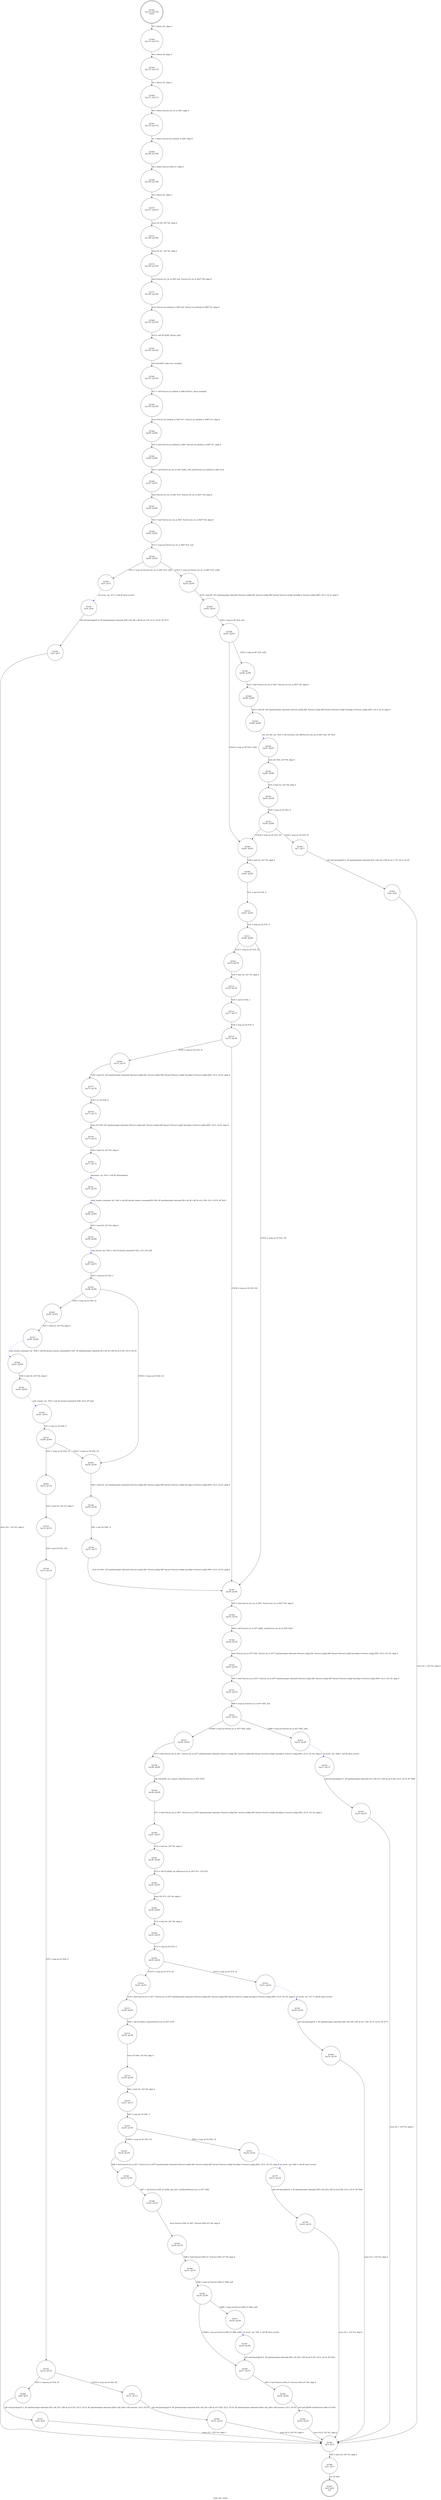 digraph smtp_init_crypto {
label="smtp_init_crypto"
7261 [label="N7261\n(rp:0, ep:0)\nexit", shape="doublecircle"]
7262 [label="N7262\n(rp:114, ep:114)\nentry", shape="doublecircle"]
7262 -> 7264 [label="%3 = alloca i32, align 4"]
7264 [label="N7264\n(rp:113, ep:113)", shape="circle"]
7264 -> 7265 [label="%4 = alloca i32, align 4"]
7265 [label="N7265\n(rp:112, ep:112)", shape="circle"]
7265 -> 7266 [label="%5 = alloca i32, align 4"]
7266 [label="N7266\n(rp:111, ep:111)", shape="circle"]
7266 -> 7267 [label="%6 = alloca %struct.ssl_ctx_st.362*, align 8"]
7267 [label="N7267\n(rp:110, ep:110)", shape="circle"]
7267 -> 7268 [label="%7 = alloca %struct.ssl_method_st.348*, align 8"]
7268 [label="N7268\n(rp:109, ep:109)", shape="circle"]
7268 -> 7269 [label="%8 = alloca %struct.x509_st*, align 8"]
7269 [label="N7269\n(rp:108, ep:108)", shape="circle"]
7269 -> 7270 [label="%9 = alloca i32, align 4"]
7270 [label="N7270\n(rp:107, ep:107)", shape="circle"]
7270 -> 7272 [label="store i32 %0, i32* %4, align 4"]
7272 [label="N7272\n(rp:106, ep:106)", shape="circle"]
7272 -> 7275 [label="store i32 %1, i32* %5, align 4"]
7275 [label="N7275\n(rp:105, ep:105)", shape="circle"]
7275 -> 7277 [label="store %struct.ssl_ctx_st.362* null, %struct.ssl_ctx_st.362** %6, align 8"]
7277 [label="N7277\n(rp:104, ep:104)", shape="circle"]
7277 -> 7280 [label="store %struct.ssl_method_st.348* null, %struct.ssl_method_st.348** %7, align 8"]
7280 [label="N7280\n(rp:103, ep:103)", shape="circle"]
7280 -> 7281 [label="%10 = call i32 @SSL_library_init()"]
7281 [label="N7281\n(rp:102, ep:102)", shape="circle"]
7281 -> 7282 [label="call void @SSL_load_error_strings()"]
7282 [label="N7282\n(rp:101, ep:101)", shape="circle"]
7282 -> 7283 [label="%11 = call %struct.ssl_method_st.348* @TLSv1_client_method()"]
7283 [label="N7283\n(rp:100, ep:100)", shape="circle"]
7283 -> 7284 [label="store %struct.ssl_method_st.348* %11, %struct.ssl_method_st.348** %7, align 8"]
7284 [label="N7284\n(rp:99, ep:99)", shape="circle"]
7284 -> 7285 [label="%12 = load %struct.ssl_method_st.348*, %struct.ssl_method_st.348** %7, align 8"]
7285 [label="N7285\n(rp:98, ep:98)", shape="circle"]
7285 -> 7286 [label="%13 = call %struct.ssl_ctx_st.362* @SSL_CTX_new(%struct.ssl_method_st.348* %12)"]
7286 [label="N7286\n(rp:97, ep:97)", shape="circle"]
7286 -> 7287 [label="store %struct.ssl_ctx_st.362* %13, %struct.ssl_ctx_st.362** %6, align 8"]
7287 [label="N7287\n(rp:96, ep:96)", shape="circle"]
7287 -> 7288 [label="%14 = load %struct.ssl_ctx_st.362*, %struct.ssl_ctx_st.362** %6, align 8"]
7288 [label="N7288\n(rp:95, ep:95)", shape="circle"]
7288 -> 7289 [label="%15 = icmp eq %struct.ssl_ctx_st.362* %14, null"]
7289 [label="N7289\n(rp:94, ep:94)", shape="circle"]
7289 -> 7395 [label="[%15 = icmp eq %struct.ssl_ctx_st.362* %14, null]"]
7289 -> 7396 [label="[!(%15 = icmp eq %struct.ssl_ctx_st.362* %14, null)]"]
7291 [label="N7291\n(rp:4, ep:4)", shape="circle"]
7291 -> 7292 [label="call void @syslog(i32 4, i8* getelementptr inbounds ([46 x i8], [46 x i8]* @.str.178, i32 0, i32 0), i8* %17)"]
7292 [label="N7292\n(rp:3, ep:3)", shape="circle"]
7292 -> 7393 [label="store i32 1, i32* %3, align 4"]
7295 [label="N7295\n(rp:92, ep:92)", shape="circle"]
7295 -> 7296 [label="%20 = icmp ne i8* %19, null"]
7296 [label="N7296\n(rp:91, ep:91)", shape="circle"]
7296 -> 7397 [label="[%20 = icmp ne i8* %19, null]"]
7296 -> 7308 [label="[!(%20 = icmp ne i8* %19, null)]"]
7298 [label="N7298\n(rp:89, ep:89)", shape="circle"]
7298 -> 7299 [label="%23 = load i8*, i8** getelementptr inbounds (%struct.config.346, %struct.config.346* bitcast (%struct.config* @config to %struct.config.346*), i32 0, i32 5), align 8"]
7299 [label="N7299\n(rp:88, ep:88)", shape="circle"]
7299 -> 7300 [label="init_cert_file --@-- %24 = call i32 @init_cert_file(%struct.ssl_ctx_st.362* %22, i8* %23)", style="dashed", color="blue"]
7300 [label="N7300\n(rp:87, ep:87)", shape="circle"]
7300 -> 7301 [label="store i32 %24, i32* %9, align 4"]
7301 [label="N7301\n(rp:86, ep:86)", shape="circle"]
7301 -> 7302 [label="%25 = load i32, i32* %9, align 4"]
7302 [label="N7302\n(rp:85, ep:85)", shape="circle"]
7302 -> 7303 [label="%26 = icmp ne i32 %25, 0"]
7303 [label="N7303\n(rp:84, ep:84)", shape="circle"]
7303 -> 7399 [label="[%26 = icmp ne i32 %25, 0]"]
7303 -> 7308 [label="[!(%26 = icmp ne i32 %25, 0)]"]
7305 [label="N7305\n(rp:6, ep:6)", shape="circle"]
7305 -> 7393 [label="store i32 1, i32* %3, align 4"]
7308 [label="N7308\n(rp:83, ep:83)", shape="circle"]
7308 -> 7309 [label="%30 = load i32, i32* %5, align 4"]
7309 [label="N7309\n(rp:82, ep:82)", shape="circle"]
7309 -> 7310 [label="%31 = and i32 %30, 4"]
7310 [label="N7310\n(rp:81, ep:81)", shape="circle"]
7310 -> 7311 [label="%32 = icmp ne i32 %31, 0"]
7311 [label="N7311\n(rp:80, ep:80)", shape="circle"]
7311 -> 7401 [label="[%32 = icmp ne i32 %31, 0]"]
7311 -> 7347 [label="[!(%32 = icmp ne i32 %31, 0)]"]
7313 [label="N7313\n(rp:78, ep:78)", shape="circle"]
7313 -> 7314 [label="%35 = and i32 %34, 2"]
7314 [label="N7314\n(rp:77, ep:77)", shape="circle"]
7314 -> 7315 [label="%36 = icmp ne i32 %35, 0"]
7315 [label="N7315\n(rp:76, ep:76)", shape="circle"]
7315 -> 7403 [label="[%36 = icmp ne i32 %35, 0]"]
7315 -> 7347 [label="[!(%36 = icmp ne i32 %35, 0)]"]
7317 [label="N7317\n(rp:74, ep:74)", shape="circle"]
7317 -> 7318 [label="%39 = or i32 %38, 8"]
7318 [label="N7318\n(rp:73, ep:73)", shape="circle"]
7318 -> 7319 [label="store i32 %39, i32* getelementptr inbounds (%struct.config.346, %struct.config.346* bitcast (%struct.config* @config to %struct.config.346*), i32 0, i32 6), align 8"]
7319 [label="N7319\n(rp:72, ep:72)", shape="circle"]
7319 -> 7320 [label="%40 = load i32, i32* %4, align 4"]
7320 [label="N7320\n(rp:71, ep:71)", shape="circle"]
7320 -> 7321 [label="hostname --@-- %41 = call i8* @hostname()", style="dashed", color="blue"]
7321 [label="N7321\n(rp:70, ep:70)", shape="circle"]
7321 -> 7322 [label="send_remote_command --@-- %42 = call i64 @send_remote_command(i32 %40, i8* getelementptr inbounds ([8 x i8], [8 x i8]* @.str.2.180, i32 0, i32 0), i8* %41)", style="dashed", color="blue"]
7322 [label="N7322\n(rp:69, ep:69)", shape="circle"]
7322 -> 7323 [label="%43 = load i32, i32* %4, align 4"]
7323 [label="N7323\n(rp:68, ep:68)", shape="circle"]
7323 -> 7324 [label="read_remote --@-- %44 = call i32 @read_remote(i32 %43, i32 0, i8* null)", style="dashed", color="blue"]
7324 [label="N7324\n(rp:67, ep:67)", shape="circle"]
7324 -> 7325 [label="%45 = icmp eq i32 %44, 2"]
7325 [label="N7325\n(rp:66, ep:66)", shape="circle"]
7325 -> 7405 [label="[%45 = icmp eq i32 %44, 2]"]
7325 -> 7343 [label="[!(%45 = icmp eq i32 %44, 2)]"]
7327 [label="N7327\n(rp:64, ep:64)", shape="circle"]
7327 -> 7328 [label="send_remote_command --@-- %48 = call i64 @send_remote_command(i32 %47, i8* getelementptr inbounds ([9 x i8], [9 x i8]* @.str.3.181, i32 0, i32 0))", style="dashed", color="blue"]
7328 [label="N7328\n(rp:63, ep:63)", shape="circle"]
7328 -> 7329 [label="%49 = load i32, i32* %4, align 4"]
7329 [label="N7329\n(rp:62, ep:62)", shape="circle"]
7329 -> 7330 [label="read_remote --@-- %50 = call i32 @read_remote(i32 %49, i32 0, i8* null)", style="dashed", color="blue"]
7330 [label="N7330\n(rp:61, ep:61)", shape="circle"]
7330 -> 7331 [label="%51 = icmp ne i32 %50, 2"]
7331 [label="N7331\n(rp:60, ep:60)", shape="circle"]
7331 -> 7407 [label="[%51 = icmp ne i32 %50, 2]"]
7331 -> 7343 [label="[!(%51 = icmp ne i32 %50, 2)]"]
7333 [label="N7333\n(rp:14, ep:14)", shape="circle"]
7333 -> 7334 [label="%54 = and i32 %53, 128"]
7334 [label="N7334\n(rp:13, ep:13)", shape="circle"]
7334 -> 7335 [label="%55 = icmp eq i32 %54, 0"]
7335 [label="N7335\n(rp:12, ep:12)", shape="circle"]
7335 -> 7409 [label="[%55 = icmp eq i32 %54, 0]"]
7335 -> 7410 [label="[!(%55 = icmp eq i32 %54, 0)]"]
7337 [label="N7337\n(rp:8, ep:8)", shape="circle"]
7337 -> 7393 [label="store i32 1, i32* %3, align 4"]
7340 [label="N7340\n(rp:10, ep:10)", shape="circle"]
7340 -> 7393 [label="store i32 0, i32* %3, align 4"]
7343 [label="N7343\n(rp:59, ep:59)", shape="circle"]
7343 -> 7344 [label="%60 = load i32, i32* getelementptr inbounds (%struct.config.346, %struct.config.346* bitcast (%struct.config* @config to %struct.config.346*), i32 0, i32 6), align 8"]
7344 [label="N7344\n(rp:58, ep:58)", shape="circle"]
7344 -> 7345 [label="%61 = and i32 %60, -9"]
7345 [label="N7345\n(rp:57, ep:57)", shape="circle"]
7345 -> 7347 [label="store i32 %61, i32* getelementptr inbounds (%struct.config.346, %struct.config.346* bitcast (%struct.config* @config to %struct.config.346*), i32 0, i32 6), align 8"]
7347 [label="N7347\n(rp:56, ep:56)", shape="circle"]
7347 -> 7348 [label="%63 = load %struct.ssl_ctx_st.362*, %struct.ssl_ctx_st.362** %6, align 8"]
7348 [label="N7348\n(rp:55, ep:55)", shape="circle"]
7348 -> 7349 [label="%64 = call %struct.ssl_st.347* @SSL_new(%struct.ssl_ctx_st.362* %63)"]
7349 [label="N7349\n(rp:54, ep:54)", shape="circle"]
7349 -> 7350 [label="store %struct.ssl_st.347* %64, %struct.ssl_st.347** getelementptr inbounds (%struct.config.346, %struct.config.346* bitcast (%struct.config* @config to %struct.config.346*), i32 0, i32 10), align 8"]
7350 [label="N7350\n(rp:53, ep:53)", shape="circle"]
7350 -> 7351 [label="%65 = load %struct.ssl_st.347*, %struct.ssl_st.347** getelementptr inbounds (%struct.config.346, %struct.config.346* bitcast (%struct.config* @config to %struct.config.346*), i32 0, i32 10), align 8"]
7351 [label="N7351\n(rp:52, ep:52)", shape="circle"]
7351 -> 7352 [label="%66 = icmp eq %struct.ssl_st.347* %65, null"]
7352 [label="N7352\n(rp:51, ep:51)", shape="circle"]
7352 -> 7411 [label="[%66 = icmp eq %struct.ssl_st.347* %65, null]"]
7352 -> 7412 [label="[!(%66 = icmp eq %struct.ssl_st.347* %65, null)]"]
7354 [label="N7354\n(rp:17, ep:17)", shape="circle"]
7354 -> 7355 [label="call void @syslog(i32 5, i8* getelementptr inbounds ([57 x i8], [57 x i8]* @.str.6.184, i32 0, i32 0), i8* %68)"]
7355 [label="N7355\n(rp:16, ep:16)", shape="circle"]
7355 -> 7393 [label="store i32 1, i32* %3, align 4"]
7358 [label="N7358\n(rp:49, ep:49)", shape="circle"]
7358 -> 7359 [label="call void @SSL_set_connect_state(%struct.ssl_st.347* %70)"]
7359 [label="N7359\n(rp:48, ep:48)", shape="circle"]
7359 -> 7360 [label="%71 = load %struct.ssl_st.347*, %struct.ssl_st.347** getelementptr inbounds (%struct.config.346, %struct.config.346* bitcast (%struct.config* @config to %struct.config.346*), i32 0, i32 10), align 8"]
7360 [label="N7360\n(rp:47, ep:47)", shape="circle"]
7360 -> 7361 [label="%72 = load i32, i32* %4, align 4"]
7361 [label="N7361\n(rp:46, ep:46)", shape="circle"]
7361 -> 7362 [label="%73 = call i32 @SSL_set_fd(%struct.ssl_st.347* %71, i32 %72)"]
7362 [label="N7362\n(rp:45, ep:45)", shape="circle"]
7362 -> 7363 [label="store i32 %73, i32* %9, align 4"]
7363 [label="N7363\n(rp:44, ep:44)", shape="circle"]
7363 -> 7364 [label="%74 = load i32, i32* %9, align 4"]
7364 [label="N7364\n(rp:43, ep:43)", shape="circle"]
7364 -> 7365 [label="%75 = icmp eq i32 %74, 0"]
7365 [label="N7365\n(rp:42, ep:42)", shape="circle"]
7365 -> 7413 [label="[%75 = icmp eq i32 %74, 0]"]
7365 -> 7414 [label="[!(%75 = icmp eq i32 %74, 0)]"]
7367 [label="N7367\n(rp:20, ep:20)", shape="circle"]
7367 -> 7368 [label="call void @syslog(i32 5, i8* getelementptr inbounds ([48 x i8], [48 x i8]* @.str.7.185, i32 0, i32 0), i8* %77)"]
7368 [label="N7368\n(rp:19, ep:19)", shape="circle"]
7368 -> 7393 [label="store i32 1, i32* %3, align 4"]
7371 [label="N7371\n(rp:40, ep:40)", shape="circle"]
7371 -> 7372 [label="%80 = call i32 @SSL_connect(%struct.ssl_st.347* %79)"]
7372 [label="N7372\n(rp:39, ep:39)", shape="circle"]
7372 -> 7373 [label="store i32 %80, i32* %9, align 4"]
7373 [label="N7373\n(rp:38, ep:38)", shape="circle"]
7373 -> 7374 [label="%81 = load i32, i32* %9, align 4"]
7374 [label="N7374\n(rp:37, ep:37)", shape="circle"]
7374 -> 7375 [label="%82 = icmp slt i32 %81, 0"]
7375 [label="N7375\n(rp:36, ep:36)", shape="circle"]
7375 -> 7415 [label="[%82 = icmp slt i32 %81, 0]"]
7375 -> 7416 [label="[!(%82 = icmp slt i32 %81, 0)]"]
7377 [label="N7377\n(rp:23, ep:23)", shape="circle"]
7377 -> 7378 [label="call void @syslog(i32 3, i8* getelementptr inbounds ([59 x i8], [59 x i8]* @.str.8.186, i32 0, i32 0), i8* %84)"]
7378 [label="N7378\n(rp:22, ep:22)", shape="circle"]
7378 -> 7393 [label="store i32 1, i32* %3, align 4"]
7381 [label="N7381\n(rp:34, ep:34)", shape="circle"]
7381 -> 7382 [label="%87 = call %struct.x509_st* @SSL_get_peer_certificate(%struct.ssl_st.347* %86)"]
7382 [label="N7382\n(rp:33, ep:33)", shape="circle"]
7382 -> 7383 [label="store %struct.x509_st* %87, %struct.x509_st** %8, align 8"]
7383 [label="N7383\n(rp:32, ep:32)", shape="circle"]
7383 -> 7384 [label="%88 = load %struct.x509_st*, %struct.x509_st** %8, align 8"]
7384 [label="N7384\n(rp:31, ep:31)", shape="circle"]
7384 -> 7385 [label="%89 = icmp eq %struct.x509_st* %88, null"]
7385 [label="N7385\n(rp:30, ep:30)", shape="circle"]
7385 -> 7417 [label="[%89 = icmp eq %struct.x509_st* %88, null]"]
7385 -> 7389 [label="[!(%89 = icmp eq %struct.x509_st* %88, null)]"]
7387 [label="N7387\n(rp:28, ep:28)", shape="circle"]
7387 -> 7389 [label="call void @syslog(i32 4, i8* getelementptr inbounds ([63 x i8], [63 x i8]* @.str.9.187, i32 0, i32 0), i8* %91)"]
7389 [label="N7389\n(rp:27, ep:27)", shape="circle"]
7389 -> 7390 [label="%93 = load %struct.x509_st*, %struct.x509_st** %8, align 8"]
7390 [label="N7390\n(rp:26, ep:26)", shape="circle"]
7390 -> 7391 [label="call void @X509_free(%struct.x509_st* %93)"]
7391 [label="N7391\n(rp:25, ep:25)", shape="circle"]
7391 -> 7393 [label="store i32 0, i32* %3, align 4"]
7393 [label="N7393\n(rp:2, ep:2)", shape="circle"]
7393 -> 7394 [label="%95 = load i32, i32* %3, align 4"]
7394 [label="N7394\n(rp:1, ep:1)", shape="circle"]
7394 -> 7261 [label="ret i32 %95"]
7395 [label="N7395\n(rp:5, ep:5)", shape="circle"]
7395 -> 7291 [label="ssl_errstr --@-- %17 = call i8* @ssl_errstr()", style="dashed", color="blue"]
7396 [label="N7396\n(rp:93, ep:93)", shape="circle"]
7396 -> 7295 [label="%19 = load i8*, i8** getelementptr inbounds (%struct.config.346, %struct.config.346* bitcast (%struct.config* @config to %struct.config.346*), i32 0, i32 5), align 8"]
7397 [label="N7397\n(rp:90, ep:90)", shape="circle"]
7397 -> 7298 [label="%22 = load %struct.ssl_ctx_st.362*, %struct.ssl_ctx_st.362** %6, align 8"]
7399 [label="N7399\n(rp:7, ep:7)", shape="circle"]
7399 -> 7305 [label="call void @syslog(i32 4, i8* getelementptr inbounds ([25 x i8], [25 x i8]* @.str.1.179, i32 0, i32 0))"]
7401 [label="N7401\n(rp:79, ep:79)", shape="circle"]
7401 -> 7313 [label="%34 = load i32, i32* %5, align 4"]
7403 [label="N7403\n(rp:75, ep:75)", shape="circle"]
7403 -> 7317 [label="%38 = load i32, i32* getelementptr inbounds (%struct.config.346, %struct.config.346* bitcast (%struct.config* @config to %struct.config.346*), i32 0, i32 6), align 8"]
7405 [label="N7405\n(rp:65, ep:65)", shape="circle"]
7405 -> 7327 [label="%47 = load i32, i32* %4, align 4"]
7407 [label="N7407\n(rp:15, ep:15)", shape="circle"]
7407 -> 7333 [label="%53 = load i32, i32* %5, align 4"]
7409 [label="N7409\n(rp:9, ep:9)", shape="circle"]
7409 -> 7337 [label="call void @syslog(i32 3, i8* getelementptr inbounds ([53 x i8], [53 x i8]* @.str.4.182, i32 0, i32 0), i8* getelementptr inbounds ([200 x i8], [200 x i8]* @neterr, i32 0, i32 0))"]
7410 [label="N7410\n(rp:11, ep:11)", shape="circle"]
7410 -> 7340 [label="call void @syslog(i32 6, i8* getelementptr inbounds ([54 x i8], [54 x i8]* @.str.5.183, i32 0, i32 0), i8* getelementptr inbounds ([200 x i8], [200 x i8]* @neterr, i32 0, i32 0))"]
7411 [label="N7411\n(rp:18, ep:18)", shape="circle"]
7411 -> 7354 [label="ssl_errstr --@-- %68 = call i8* @ssl_errstr()", style="dashed", color="blue"]
7412 [label="N7412\n(rp:50, ep:50)", shape="circle"]
7412 -> 7358 [label="%70 = load %struct.ssl_st.347*, %struct.ssl_st.347** getelementptr inbounds (%struct.config.346, %struct.config.346* bitcast (%struct.config* @config to %struct.config.346*), i32 0, i32 10), align 8"]
7413 [label="N7413\n(rp:21, ep:21)", shape="circle"]
7413 -> 7367 [label="ssl_errstr --@-- %77 = call i8* @ssl_errstr()", style="dashed", color="blue"]
7414 [label="N7414\n(rp:41, ep:41)", shape="circle"]
7414 -> 7371 [label="%79 = load %struct.ssl_st.347*, %struct.ssl_st.347** getelementptr inbounds (%struct.config.346, %struct.config.346* bitcast (%struct.config* @config to %struct.config.346*), i32 0, i32 10), align 8"]
7415 [label="N7415\n(rp:24, ep:24)", shape="circle"]
7415 -> 7377 [label="ssl_errstr --@-- %84 = call i8* @ssl_errstr()", style="dashed", color="blue"]
7416 [label="N7416\n(rp:35, ep:35)", shape="circle"]
7416 -> 7381 [label="%86 = load %struct.ssl_st.347*, %struct.ssl_st.347** getelementptr inbounds (%struct.config.346, %struct.config.346* bitcast (%struct.config* @config to %struct.config.346*), i32 0, i32 10), align 8"]
7417 [label="N7417\n(rp:29, ep:29)", shape="circle"]
7417 -> 7387 [label="ssl_errstr --@-- %91 = call i8* @ssl_errstr()", style="dashed", color="blue"]
}
